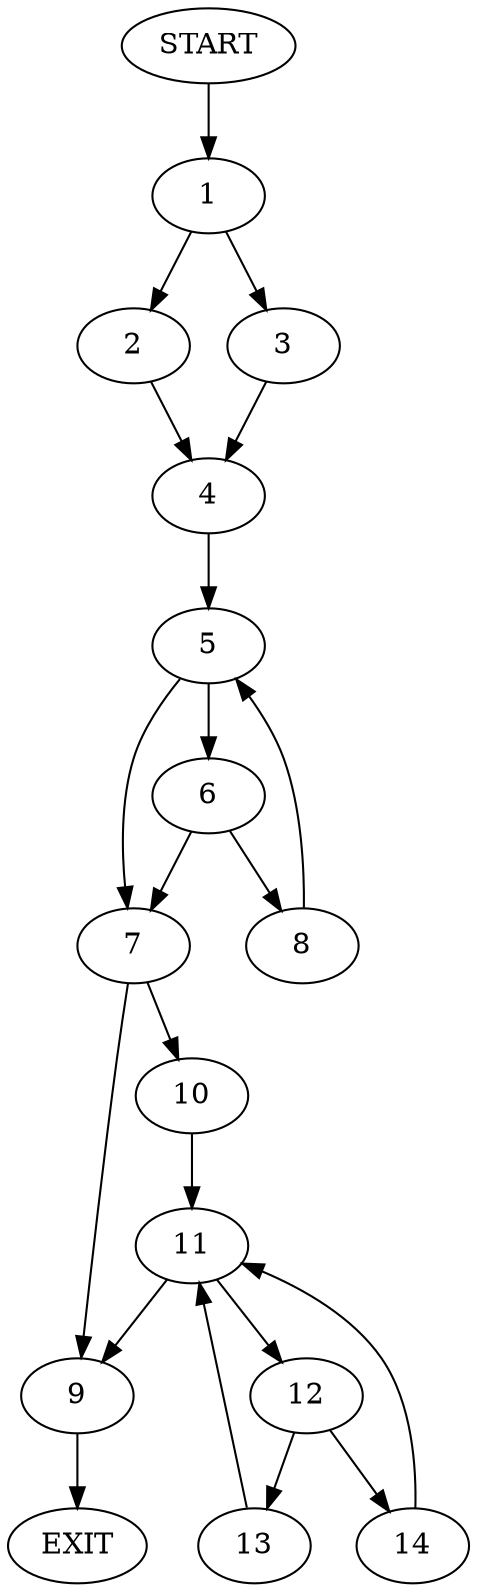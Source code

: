 digraph {
0 [label="START"]
15 [label="EXIT"]
0 -> 1
1 -> 2
1 -> 3
2 -> 4
3 -> 4
4 -> 5
5 -> 6
5 -> 7
6 -> 8
6 -> 7
7 -> 9
7 -> 10
8 -> 5
10 -> 11
9 -> 15
11 -> 9
11 -> 12
12 -> 13
12 -> 14
14 -> 11
13 -> 11
}
